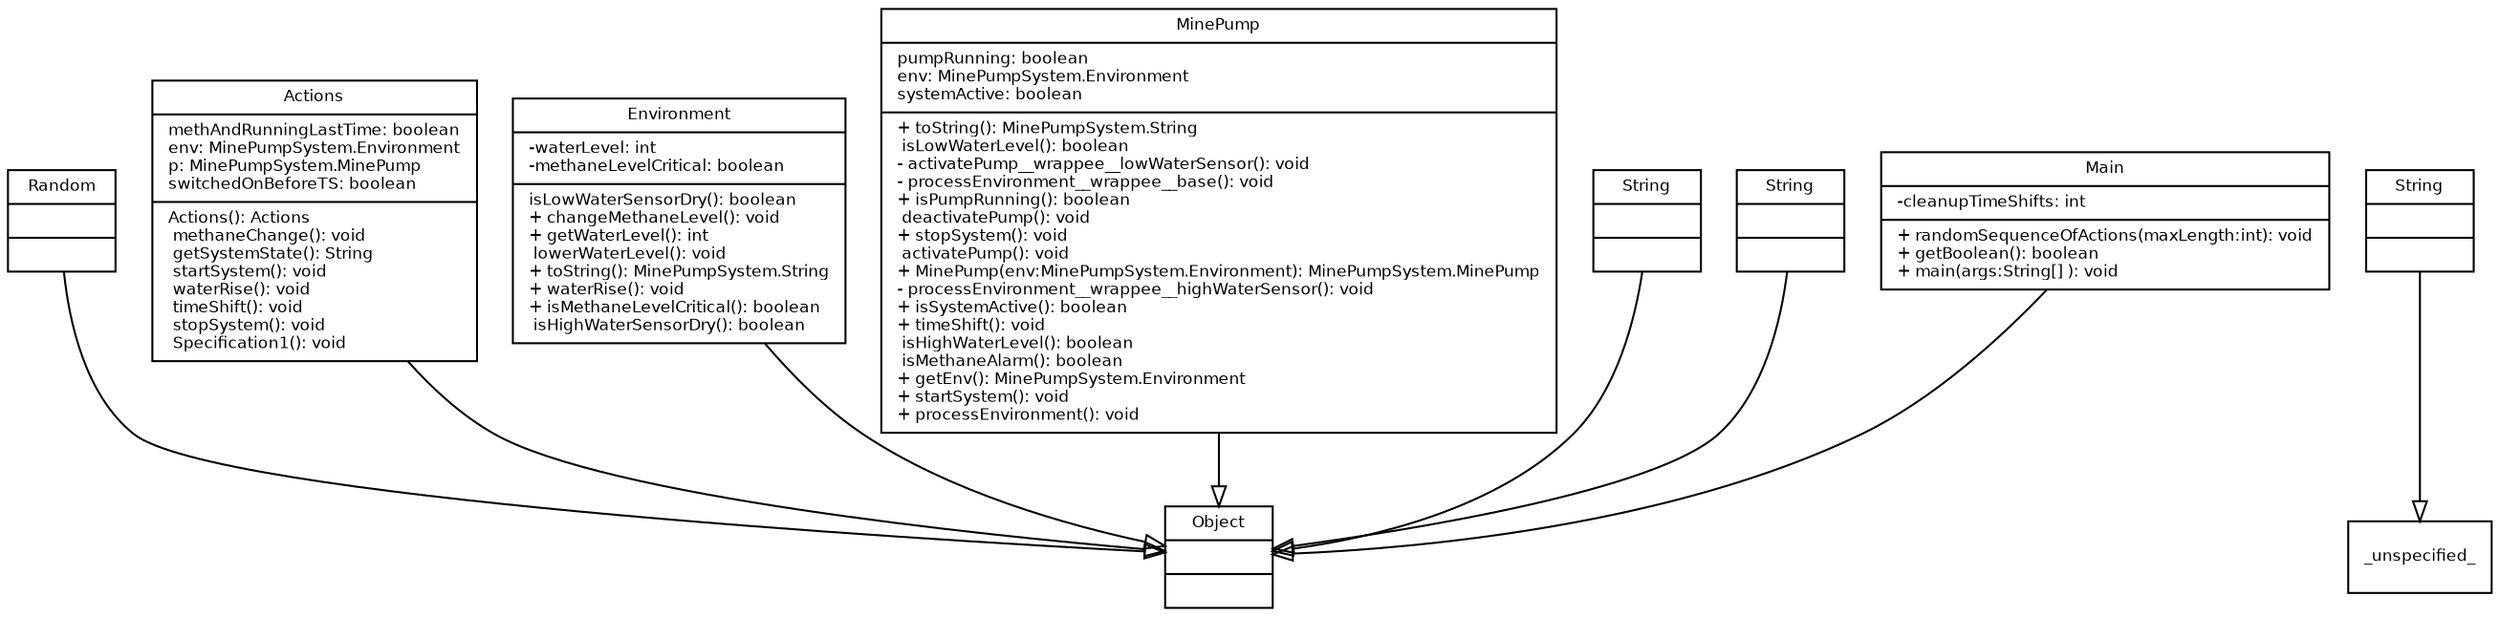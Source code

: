 digraph TypeHierarchy { 
        fontname = "Bitstream Vera Sans"
        fontsize = 8

        node [
                  fontname = "Bitstream Vera Sans"
                  fontsize = 8
                  shape = "record"
        ]

        edge [
                  fontname = "Bitstream Vera Sans"
                  fontsize = 8
        ]

        Random [
                  label = "{Random||}"
        ]

        Actions [
                  label = "{Actions|methAndRunningLastTime: boolean\lenv: MinePumpSystem.Environment\lp: MinePumpSystem.MinePump\lswitchedOnBeforeTS: boolean\l| Actions(): Actions\l methaneChange(): void\l getSystemState(): String\l startSystem(): void\l waterRise(): void\l timeShift(): void\l stopSystem(): void\l Specification1(): void\l}"
        ]

        MinePumpSystem_Environment [
                  label = "{Environment|-waterLevel: int\l-methaneLevelCritical: boolean\l| isLowWaterSensorDry(): boolean\l+ changeMethaneLevel(): void\l+ getWaterLevel(): int\l lowerWaterLevel(): void\l+ toString(): MinePumpSystem.String\l+ waterRise(): void\l+ isMethaneLevelCritical(): boolean\l isHighWaterSensorDry(): boolean\l}"
        ]

        MinePumpSystem_MinePump [
                  label = "{MinePump|pumpRunning: boolean\lenv: MinePumpSystem.Environment\lsystemActive: boolean\l|+ toString(): MinePumpSystem.String\l isLowWaterLevel(): boolean\l- activatePump__wrappee__lowWaterSensor(): void\l- processEnvironment__wrappee__base(): void\l+ isPumpRunning(): boolean\l deactivatePump(): void\l+ stopSystem(): void\l activatePump(): void\l+ MinePump(env:MinePumpSystem.Environment): MinePumpSystem.MinePump\l- processEnvironment__wrappee__highWaterSensor(): void\l+ isSystemActive(): boolean\l+ timeShift(): void\l isHighWaterLevel(): boolean\l isMethaneAlarm(): boolean\l+ getEnv(): MinePumpSystem.Environment\l+ startSystem(): void\l+ processEnvironment(): void\l}"
        ]

        String [
                  label = "{String||}"
        ]

        java_lang_String [
                  label = "{String||}"
        ]

        java_lang_Object [
                  label = "{Object||}"
        ]

        MinePumpSystem_String [
                  label = "{String||}"
        ]

        Main [
                  label = "{Main|-cleanupTimeShifts: int\l|+ randomSequenceOfActions(maxLength:int): void\l+ getBoolean(): boolean\l+ main(args:String[] ): void\l}"
        ]

        edge [
                  arrowhead = "empty"
                  style = "solid"
                  arrowtail = "none"
        ]

        Random -> java_lang_Object
        Actions -> java_lang_Object
        MinePumpSystem_Environment -> java_lang_Object
        MinePumpSystem_MinePump -> java_lang_Object
        String -> _unspecified_
        java_lang_String -> java_lang_Object
        MinePumpSystem_String -> java_lang_Object
        Main -> java_lang_Object
        edge [
                  arrowhead = "empty"
                  style = "dashed"
                  arrowtail = "none"
        ]

        edge [
                  arrowhead = "normal"
                  style = "solid"
                  arrowtail = "odot"
        ]

}